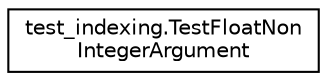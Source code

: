 digraph "Graphical Class Hierarchy"
{
 // LATEX_PDF_SIZE
  edge [fontname="Helvetica",fontsize="10",labelfontname="Helvetica",labelfontsize="10"];
  node [fontname="Helvetica",fontsize="10",shape=record];
  rankdir="LR";
  Node0 [label="test_indexing.TestFloatNon\lIntegerArgument",height=0.2,width=0.4,color="black", fillcolor="white", style="filled",URL="$classtest__indexing_1_1TestFloatNonIntegerArgument.html",tooltip=" "];
}
